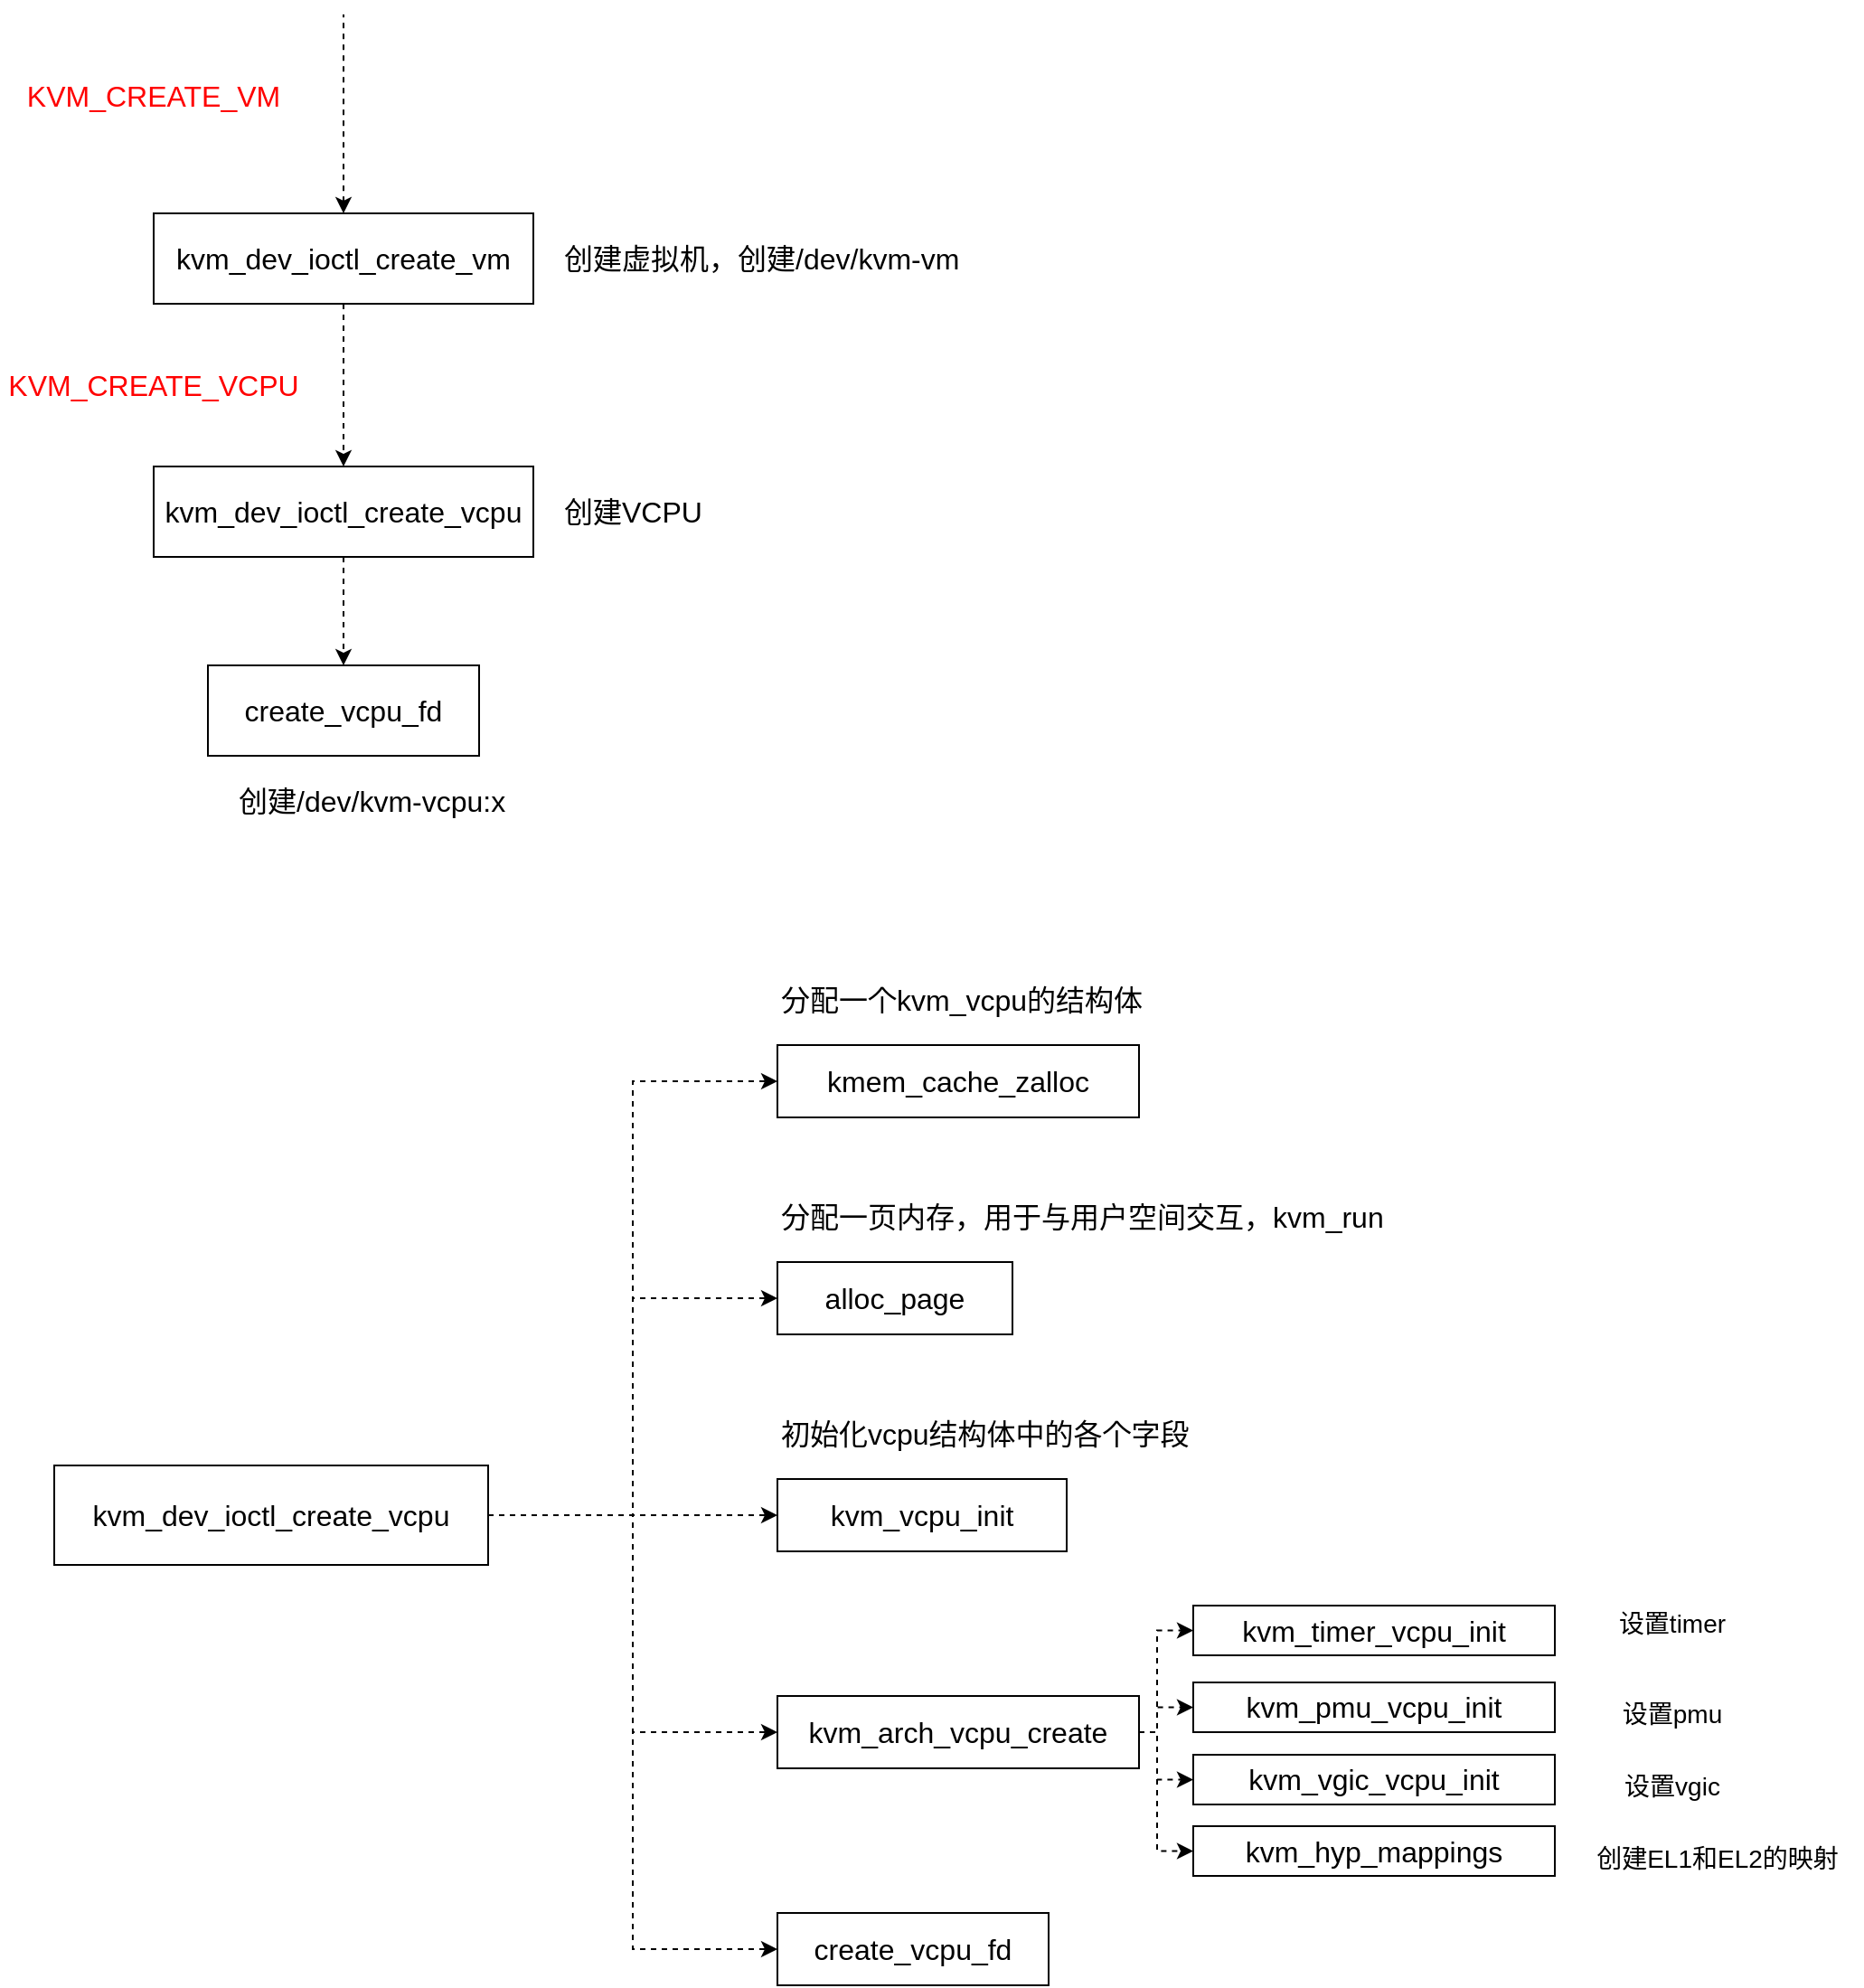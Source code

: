 <mxfile version="20.8.20" type="github">
  <diagram name="第 1 页" id="fEZX0kXtipA56TciqK5S">
    <mxGraphModel dx="1018" dy="626" grid="1" gridSize="10" guides="1" tooltips="1" connect="1" arrows="1" fold="1" page="1" pageScale="1" pageWidth="3300" pageHeight="4681" math="0" shadow="0">
      <root>
        <mxCell id="0" />
        <mxCell id="1" parent="0" />
        <mxCell id="gz_ho0c8wg7XdhOyV5uj-7" style="edgeStyle=orthogonalEdgeStyle;rounded=0;orthogonalLoop=1;jettySize=auto;html=1;exitX=0.5;exitY=1;exitDx=0;exitDy=0;entryX=0.5;entryY=0;entryDx=0;entryDy=0;dashed=1;fontSize=16;fontColor=#FF0000;" edge="1" parent="1" source="gz_ho0c8wg7XdhOyV5uj-1" target="gz_ho0c8wg7XdhOyV5uj-4">
          <mxGeometry relative="1" as="geometry" />
        </mxCell>
        <mxCell id="gz_ho0c8wg7XdhOyV5uj-8" style="edgeStyle=orthogonalEdgeStyle;rounded=0;orthogonalLoop=1;jettySize=auto;html=1;exitX=0.5;exitY=0;exitDx=0;exitDy=0;dashed=1;fontSize=16;fontColor=#FF0000;startArrow=classic;startFill=1;endArrow=none;endFill=0;" edge="1" parent="1" source="gz_ho0c8wg7XdhOyV5uj-1">
          <mxGeometry relative="1" as="geometry">
            <mxPoint x="440" y="150" as="targetPoint" />
          </mxGeometry>
        </mxCell>
        <mxCell id="gz_ho0c8wg7XdhOyV5uj-1" value="kvm_dev_ioctl_create_vm" style="rounded=0;whiteSpace=wrap;html=1;fontSize=16;" vertex="1" parent="1">
          <mxGeometry x="335" y="260" width="210" height="50" as="geometry" />
        </mxCell>
        <mxCell id="gz_ho0c8wg7XdhOyV5uj-3" value="KVM_CREATE_VM" style="text;html=1;strokeColor=none;fillColor=none;align=center;verticalAlign=middle;whiteSpace=wrap;rounded=0;fontSize=16;fontColor=#FF0000;" vertex="1" parent="1">
          <mxGeometry x="250" y="180" width="170" height="30" as="geometry" />
        </mxCell>
        <mxCell id="gz_ho0c8wg7XdhOyV5uj-6" style="edgeStyle=orthogonalEdgeStyle;rounded=0;orthogonalLoop=1;jettySize=auto;html=1;exitX=0.5;exitY=1;exitDx=0;exitDy=0;entryX=0.5;entryY=0;entryDx=0;entryDy=0;fontSize=16;fontColor=#FF0000;dashed=1;" edge="1" parent="1" source="gz_ho0c8wg7XdhOyV5uj-4" target="gz_ho0c8wg7XdhOyV5uj-5">
          <mxGeometry relative="1" as="geometry" />
        </mxCell>
        <mxCell id="gz_ho0c8wg7XdhOyV5uj-4" value="kvm_dev_ioctl_create_vcpu" style="rounded=0;whiteSpace=wrap;html=1;fontSize=16;" vertex="1" parent="1">
          <mxGeometry x="335" y="400" width="210" height="50" as="geometry" />
        </mxCell>
        <mxCell id="gz_ho0c8wg7XdhOyV5uj-5" value="create_vcpu_fd" style="rounded=0;whiteSpace=wrap;html=1;fontSize=16;" vertex="1" parent="1">
          <mxGeometry x="365" y="510" width="150" height="50" as="geometry" />
        </mxCell>
        <mxCell id="gz_ho0c8wg7XdhOyV5uj-10" value="KVM_CREATE_VCPU" style="text;html=1;strokeColor=none;fillColor=none;align=center;verticalAlign=middle;whiteSpace=wrap;rounded=0;fontSize=16;fontColor=#FF0000;" vertex="1" parent="1">
          <mxGeometry x="250" y="340" width="170" height="30" as="geometry" />
        </mxCell>
        <mxCell id="gz_ho0c8wg7XdhOyV5uj-11" value="创建虚拟机，创建/dev/kvm-vm" style="text;html=1;strokeColor=none;fillColor=none;align=left;verticalAlign=middle;whiteSpace=wrap;rounded=0;fontSize=16;fontColor=#000000;" vertex="1" parent="1">
          <mxGeometry x="560" y="270" width="280" height="30" as="geometry" />
        </mxCell>
        <mxCell id="gz_ho0c8wg7XdhOyV5uj-12" value="创建VCPU" style="text;html=1;strokeColor=none;fillColor=none;align=left;verticalAlign=middle;whiteSpace=wrap;rounded=0;fontSize=16;fontColor=#000000;" vertex="1" parent="1">
          <mxGeometry x="560" y="410" width="120" height="30" as="geometry" />
        </mxCell>
        <mxCell id="gz_ho0c8wg7XdhOyV5uj-13" value="创建/dev/kvm-vcpu:x" style="text;html=1;strokeColor=none;fillColor=none;align=left;verticalAlign=middle;whiteSpace=wrap;rounded=0;fontSize=16;fontColor=#000000;" vertex="1" parent="1">
          <mxGeometry x="380" y="570" width="160" height="30" as="geometry" />
        </mxCell>
        <mxCell id="gz_ho0c8wg7XdhOyV5uj-17" style="edgeStyle=orthogonalEdgeStyle;rounded=0;orthogonalLoop=1;jettySize=auto;html=1;exitX=1;exitY=0.5;exitDx=0;exitDy=0;entryX=0;entryY=0.5;entryDx=0;entryDy=0;dashed=1;fontSize=16;fontColor=#000000;startArrow=none;startFill=0;endArrow=classic;endFill=1;" edge="1" parent="1" source="gz_ho0c8wg7XdhOyV5uj-14" target="gz_ho0c8wg7XdhOyV5uj-16">
          <mxGeometry relative="1" as="geometry">
            <Array as="points">
              <mxPoint x="600" y="980" />
              <mxPoint x="600" y="740" />
            </Array>
          </mxGeometry>
        </mxCell>
        <mxCell id="gz_ho0c8wg7XdhOyV5uj-22" style="edgeStyle=orthogonalEdgeStyle;rounded=0;orthogonalLoop=1;jettySize=auto;html=1;exitX=1;exitY=0.5;exitDx=0;exitDy=0;entryX=0;entryY=0.5;entryDx=0;entryDy=0;dashed=1;fontSize=16;fontColor=#000000;startArrow=none;startFill=0;endArrow=classic;endFill=1;" edge="1" parent="1" source="gz_ho0c8wg7XdhOyV5uj-14" target="gz_ho0c8wg7XdhOyV5uj-18">
          <mxGeometry relative="1" as="geometry">
            <Array as="points">
              <mxPoint x="600" y="980" />
              <mxPoint x="600" y="860" />
            </Array>
          </mxGeometry>
        </mxCell>
        <mxCell id="gz_ho0c8wg7XdhOyV5uj-23" style="edgeStyle=orthogonalEdgeStyle;rounded=0;orthogonalLoop=1;jettySize=auto;html=1;exitX=1;exitY=0.5;exitDx=0;exitDy=0;entryX=0;entryY=0.5;entryDx=0;entryDy=0;dashed=1;fontSize=16;fontColor=#000000;startArrow=none;startFill=0;endArrow=classic;endFill=1;" edge="1" parent="1" source="gz_ho0c8wg7XdhOyV5uj-14" target="gz_ho0c8wg7XdhOyV5uj-19">
          <mxGeometry relative="1" as="geometry" />
        </mxCell>
        <mxCell id="gz_ho0c8wg7XdhOyV5uj-24" style="edgeStyle=orthogonalEdgeStyle;rounded=0;orthogonalLoop=1;jettySize=auto;html=1;exitX=1;exitY=0.5;exitDx=0;exitDy=0;entryX=0;entryY=0.5;entryDx=0;entryDy=0;dashed=1;fontSize=16;fontColor=#000000;startArrow=none;startFill=0;endArrow=classic;endFill=1;" edge="1" parent="1" source="gz_ho0c8wg7XdhOyV5uj-14" target="gz_ho0c8wg7XdhOyV5uj-20">
          <mxGeometry relative="1" as="geometry">
            <Array as="points">
              <mxPoint x="600" y="980" />
              <mxPoint x="600" y="1100" />
            </Array>
          </mxGeometry>
        </mxCell>
        <mxCell id="gz_ho0c8wg7XdhOyV5uj-25" style="edgeStyle=orthogonalEdgeStyle;rounded=0;orthogonalLoop=1;jettySize=auto;html=1;exitX=1;exitY=0.5;exitDx=0;exitDy=0;entryX=0;entryY=0.5;entryDx=0;entryDy=0;dashed=1;fontSize=16;fontColor=#000000;startArrow=none;startFill=0;endArrow=classic;endFill=1;" edge="1" parent="1" source="gz_ho0c8wg7XdhOyV5uj-14" target="gz_ho0c8wg7XdhOyV5uj-21">
          <mxGeometry relative="1" as="geometry">
            <Array as="points">
              <mxPoint x="600" y="980" />
              <mxPoint x="600" y="1220" />
            </Array>
          </mxGeometry>
        </mxCell>
        <mxCell id="gz_ho0c8wg7XdhOyV5uj-14" value="kvm_dev_ioctl_create_vcpu" style="rounded=0;whiteSpace=wrap;html=1;fontSize=16;" vertex="1" parent="1">
          <mxGeometry x="280" y="952.5" width="240" height="55" as="geometry" />
        </mxCell>
        <mxCell id="gz_ho0c8wg7XdhOyV5uj-16" value="kmem_cache_zalloc" style="rounded=0;whiteSpace=wrap;html=1;fontSize=16;fontColor=#000000;" vertex="1" parent="1">
          <mxGeometry x="680" y="720" width="200" height="40" as="geometry" />
        </mxCell>
        <mxCell id="gz_ho0c8wg7XdhOyV5uj-18" value="alloc_page" style="rounded=0;whiteSpace=wrap;html=1;fontSize=16;fontColor=#000000;" vertex="1" parent="1">
          <mxGeometry x="680" y="840" width="130" height="40" as="geometry" />
        </mxCell>
        <mxCell id="gz_ho0c8wg7XdhOyV5uj-19" value="kvm_vcpu_init" style="rounded=0;whiteSpace=wrap;html=1;fontSize=16;fontColor=#000000;" vertex="1" parent="1">
          <mxGeometry x="680" y="960" width="160" height="40" as="geometry" />
        </mxCell>
        <mxCell id="gz_ho0c8wg7XdhOyV5uj-39" style="edgeStyle=orthogonalEdgeStyle;rounded=0;orthogonalLoop=1;jettySize=auto;html=1;exitX=1;exitY=0.5;exitDx=0;exitDy=0;entryX=0;entryY=0.5;entryDx=0;entryDy=0;dashed=1;fontSize=16;fontColor=#000000;startArrow=none;startFill=0;endArrow=classic;endFill=1;" edge="1" parent="1" source="gz_ho0c8wg7XdhOyV5uj-20" target="gz_ho0c8wg7XdhOyV5uj-30">
          <mxGeometry relative="1" as="geometry">
            <Array as="points">
              <mxPoint x="890" y="1100" />
              <mxPoint x="890" y="1044" />
            </Array>
          </mxGeometry>
        </mxCell>
        <mxCell id="gz_ho0c8wg7XdhOyV5uj-40" style="edgeStyle=orthogonalEdgeStyle;rounded=0;orthogonalLoop=1;jettySize=auto;html=1;exitX=1;exitY=0.5;exitDx=0;exitDy=0;entryX=0;entryY=0.5;entryDx=0;entryDy=0;dashed=1;fontSize=16;fontColor=#000000;startArrow=none;startFill=0;endArrow=classic;endFill=1;" edge="1" parent="1" source="gz_ho0c8wg7XdhOyV5uj-20" target="gz_ho0c8wg7XdhOyV5uj-34">
          <mxGeometry relative="1" as="geometry">
            <Array as="points">
              <mxPoint x="890" y="1100" />
              <mxPoint x="890" y="1086" />
            </Array>
          </mxGeometry>
        </mxCell>
        <mxCell id="gz_ho0c8wg7XdhOyV5uj-41" style="edgeStyle=orthogonalEdgeStyle;rounded=0;orthogonalLoop=1;jettySize=auto;html=1;exitX=1;exitY=0.5;exitDx=0;exitDy=0;entryX=0;entryY=0.5;entryDx=0;entryDy=0;dashed=1;fontSize=16;fontColor=#000000;startArrow=none;startFill=0;endArrow=classic;endFill=1;" edge="1" parent="1" source="gz_ho0c8wg7XdhOyV5uj-20" target="gz_ho0c8wg7XdhOyV5uj-35">
          <mxGeometry relative="1" as="geometry">
            <Array as="points">
              <mxPoint x="890" y="1100" />
              <mxPoint x="890" y="1126" />
            </Array>
          </mxGeometry>
        </mxCell>
        <mxCell id="gz_ho0c8wg7XdhOyV5uj-42" style="edgeStyle=orthogonalEdgeStyle;rounded=0;orthogonalLoop=1;jettySize=auto;html=1;exitX=1;exitY=0.5;exitDx=0;exitDy=0;entryX=0;entryY=0.5;entryDx=0;entryDy=0;dashed=1;fontSize=16;fontColor=#000000;startArrow=none;startFill=0;endArrow=classic;endFill=1;" edge="1" parent="1" source="gz_ho0c8wg7XdhOyV5uj-20" target="gz_ho0c8wg7XdhOyV5uj-36">
          <mxGeometry relative="1" as="geometry">
            <Array as="points">
              <mxPoint x="890" y="1100" />
              <mxPoint x="890" y="1166" />
            </Array>
          </mxGeometry>
        </mxCell>
        <mxCell id="gz_ho0c8wg7XdhOyV5uj-20" value="kvm_arch_vcpu_create" style="rounded=0;whiteSpace=wrap;html=1;fontSize=16;fontColor=#000000;" vertex="1" parent="1">
          <mxGeometry x="680" y="1080" width="200" height="40" as="geometry" />
        </mxCell>
        <mxCell id="gz_ho0c8wg7XdhOyV5uj-21" value="create_vcpu_fd" style="rounded=0;whiteSpace=wrap;html=1;fontSize=16;fontColor=#000000;" vertex="1" parent="1">
          <mxGeometry x="680" y="1200" width="150" height="40" as="geometry" />
        </mxCell>
        <mxCell id="gz_ho0c8wg7XdhOyV5uj-26" value="分配一个kvm_vcpu的结构体" style="text;html=1;strokeColor=none;fillColor=none;align=left;verticalAlign=middle;whiteSpace=wrap;rounded=0;fontSize=16;fontColor=#000000;" vertex="1" parent="1">
          <mxGeometry x="680" y="680" width="250" height="30" as="geometry" />
        </mxCell>
        <mxCell id="gz_ho0c8wg7XdhOyV5uj-27" value="分配一页内存，用于与用户空间交互，kvm_run" style="text;html=1;strokeColor=none;fillColor=none;align=left;verticalAlign=middle;whiteSpace=wrap;rounded=0;fontSize=16;fontColor=#000000;" vertex="1" parent="1">
          <mxGeometry x="680" y="800" width="350" height="30" as="geometry" />
        </mxCell>
        <mxCell id="gz_ho0c8wg7XdhOyV5uj-29" value="初始化vcpu结构体中的各个字段" style="text;html=1;strokeColor=none;fillColor=none;align=left;verticalAlign=middle;whiteSpace=wrap;rounded=0;fontSize=16;fontColor=#000000;" vertex="1" parent="1">
          <mxGeometry x="680" y="920" width="250" height="30" as="geometry" />
        </mxCell>
        <mxCell id="gz_ho0c8wg7XdhOyV5uj-38" value="" style="group" vertex="1" connectable="0" parent="1">
          <mxGeometry x="910" y="1030" width="200" height="149.5" as="geometry" />
        </mxCell>
        <mxCell id="gz_ho0c8wg7XdhOyV5uj-30" value="kvm_timer_vcpu_init" style="rounded=0;whiteSpace=wrap;html=1;fontSize=16;fontColor=#000000;" vertex="1" parent="gz_ho0c8wg7XdhOyV5uj-38">
          <mxGeometry width="200" height="27.5" as="geometry" />
        </mxCell>
        <mxCell id="gz_ho0c8wg7XdhOyV5uj-34" value="kvm_pmu_vcpu_init" style="rounded=0;whiteSpace=wrap;html=1;fontSize=16;fontColor=#000000;" vertex="1" parent="gz_ho0c8wg7XdhOyV5uj-38">
          <mxGeometry y="42.5" width="200" height="27.5" as="geometry" />
        </mxCell>
        <mxCell id="gz_ho0c8wg7XdhOyV5uj-35" value="kvm_vgic_vcpu_init" style="rounded=0;whiteSpace=wrap;html=1;fontSize=16;fontColor=#000000;" vertex="1" parent="gz_ho0c8wg7XdhOyV5uj-38">
          <mxGeometry y="82.5" width="200" height="27.5" as="geometry" />
        </mxCell>
        <mxCell id="gz_ho0c8wg7XdhOyV5uj-36" value="kvm_hyp_mappings" style="rounded=0;whiteSpace=wrap;html=1;fontSize=16;fontColor=#000000;" vertex="1" parent="gz_ho0c8wg7XdhOyV5uj-38">
          <mxGeometry y="122" width="200" height="27.5" as="geometry" />
        </mxCell>
        <mxCell id="gz_ho0c8wg7XdhOyV5uj-43" value="设置timer" style="text;html=1;strokeColor=none;fillColor=none;align=center;verticalAlign=middle;whiteSpace=wrap;rounded=0;fontSize=14;fontColor=#000000;" vertex="1" parent="1">
          <mxGeometry x="1120" y="1030" width="110" height="20" as="geometry" />
        </mxCell>
        <mxCell id="gz_ho0c8wg7XdhOyV5uj-44" value="设置pmu" style="text;html=1;strokeColor=none;fillColor=none;align=center;verticalAlign=middle;whiteSpace=wrap;rounded=0;fontSize=14;fontColor=#000000;" vertex="1" parent="1">
          <mxGeometry x="1120" y="1080" width="110" height="20" as="geometry" />
        </mxCell>
        <mxCell id="gz_ho0c8wg7XdhOyV5uj-45" value="设置vgic" style="text;html=1;strokeColor=none;fillColor=none;align=center;verticalAlign=middle;whiteSpace=wrap;rounded=0;fontSize=14;fontColor=#000000;" vertex="1" parent="1">
          <mxGeometry x="1120" y="1120" width="110" height="20" as="geometry" />
        </mxCell>
        <mxCell id="gz_ho0c8wg7XdhOyV5uj-46" value="创建EL1和EL2的映射" style="text;html=1;strokeColor=none;fillColor=none;align=center;verticalAlign=middle;whiteSpace=wrap;rounded=0;fontSize=14;fontColor=#000000;" vertex="1" parent="1">
          <mxGeometry x="1120" y="1159.5" width="160" height="20" as="geometry" />
        </mxCell>
      </root>
    </mxGraphModel>
  </diagram>
</mxfile>
